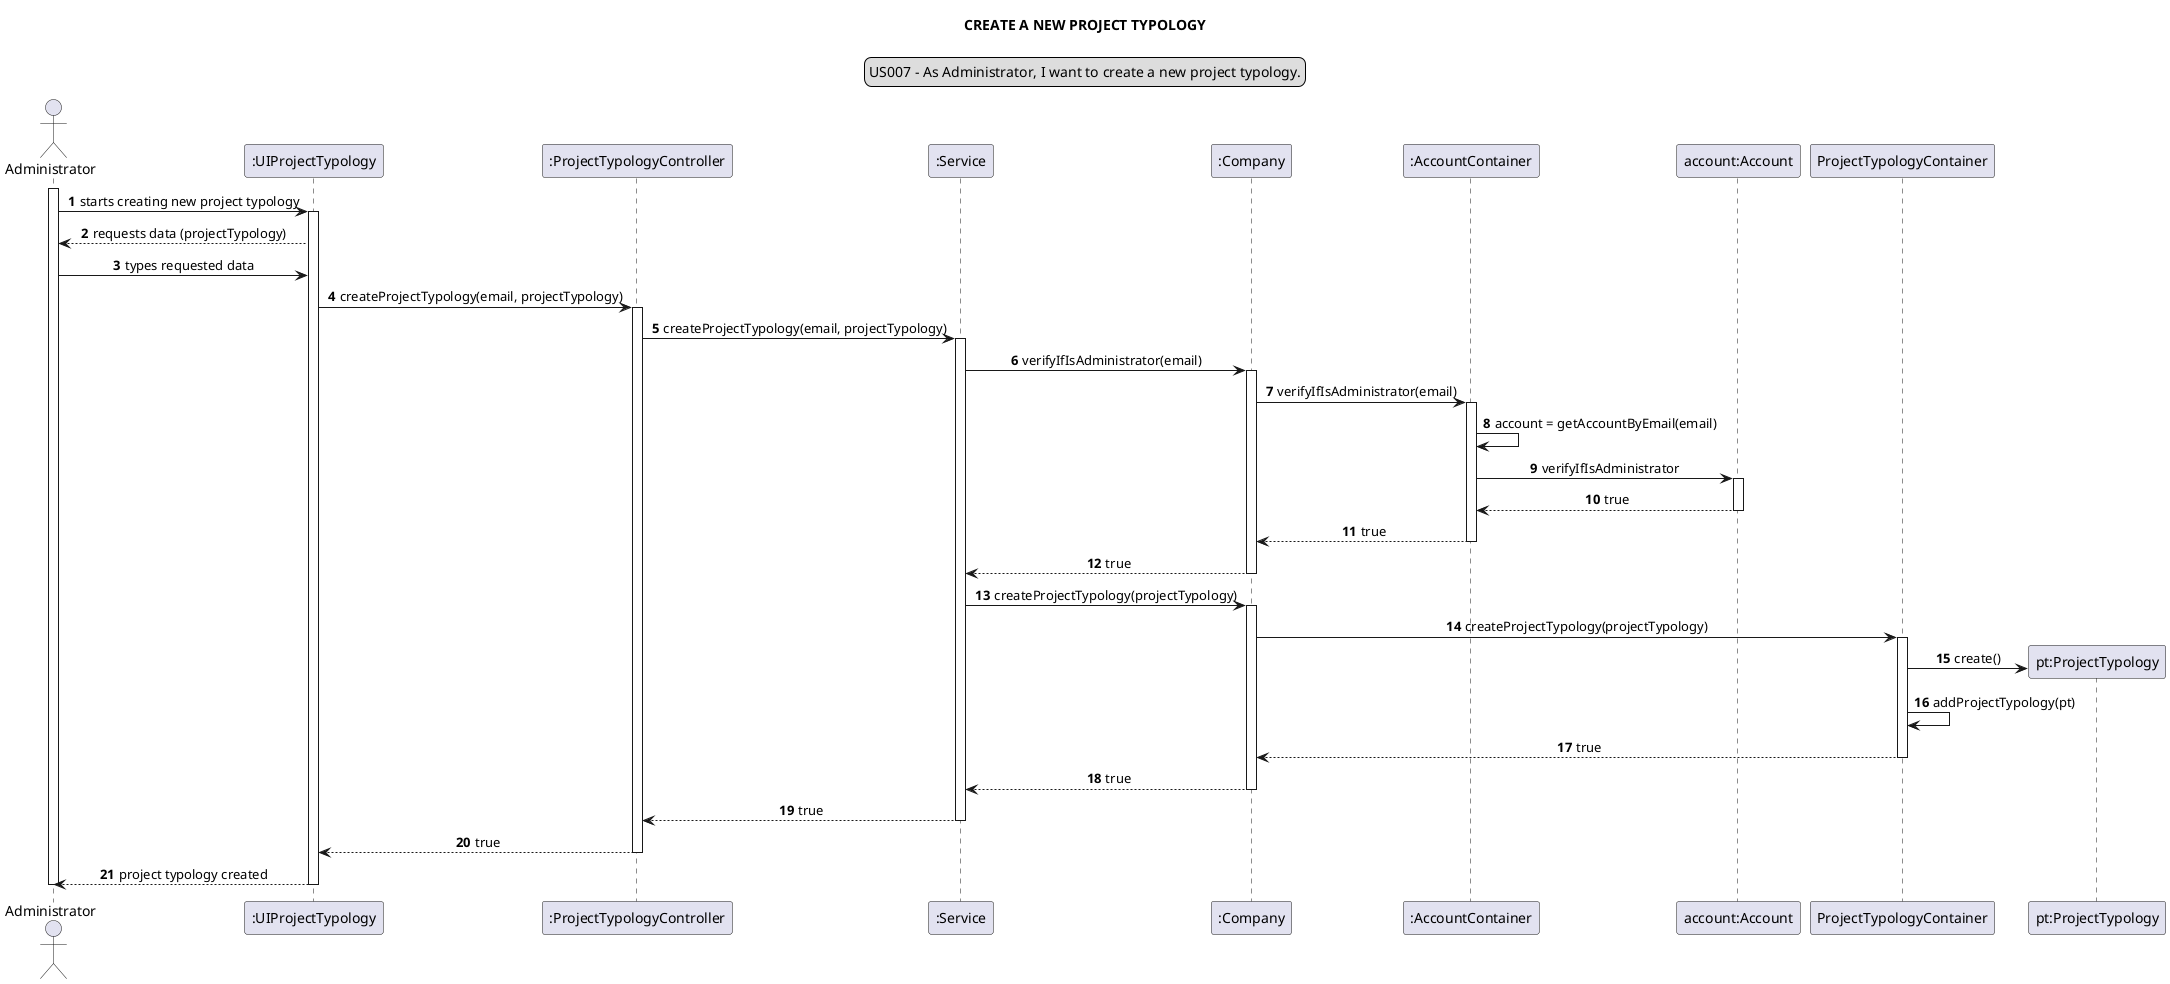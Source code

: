 @startuml
'https://plantuml.com/sequence-diagram

autonumber
skinparam sequenceMessageAlign center
title CREATE A NEW PROJECT TYPOLOGY
legend top
US007 - As Administrator, I want to create a new project typology.
end legend

actor Administrator as a
participant ":UIProjectTypology" as ui
participant ":ProjectTypologyController" as ct
participant ":Service" as sv
participant ":Company" as c
participant ":AccountContainer" as acc
participant "account:Account" as ac
participant "ProjectTypologyContainer" as ptc
participant "pt:ProjectTypology" as pty


activate a
a -> ui: starts creating new project typology
activate ui
ui --> a: requests data (projectTypology)
a -> ui: types requested data
ui -> ct: createProjectTypology(email, projectTypology)
activate ct
ct -> sv: createProjectTypology(email, projectTypology)
activate sv
sv -> c: verifyIfIsAdministrator(email)
activate c
c -> acc: verifyIfIsAdministrator(email)
activate acc
acc -> acc: account = getAccountByEmail(email)
acc -> ac: verifyIfIsAdministrator
activate ac
ac --> acc: true
deactivate ac
acc --> c: true
deactivate acc
c --> sv: true
deactivate c
sv -> c: createProjectTypology(projectTypology)
activate c
c -> ptc: createProjectTypology(projectTypology)
activate ptc
create pty
ptc -> pty: create()
ptc -> ptc: addProjectTypology(pt)
ptc --> c: true
deactivate ptc
c --> sv: true
deactivate c
sv --> ct: true
deactivate sv
ct --> ui: true
deactivate ct
ui --> a: project typology created
deactivate ui
deactivate a
@enduml

